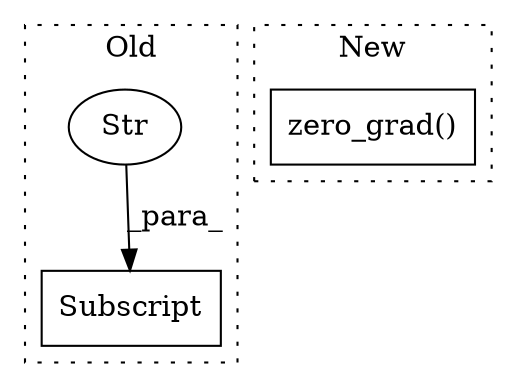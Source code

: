digraph G {
subgraph cluster0 {
1 [label="Subscript" a="63" s="24484,0" l="21,0" shape="box"];
3 [label="Str" a="66" s="24495" l="9" shape="ellipse"];
label = "Old";
style="dotted";
}
subgraph cluster1 {
2 [label="zero_grad()" a="75" s="22742" l="28" shape="box"];
label = "New";
style="dotted";
}
3 -> 1 [label="_para_"];
}